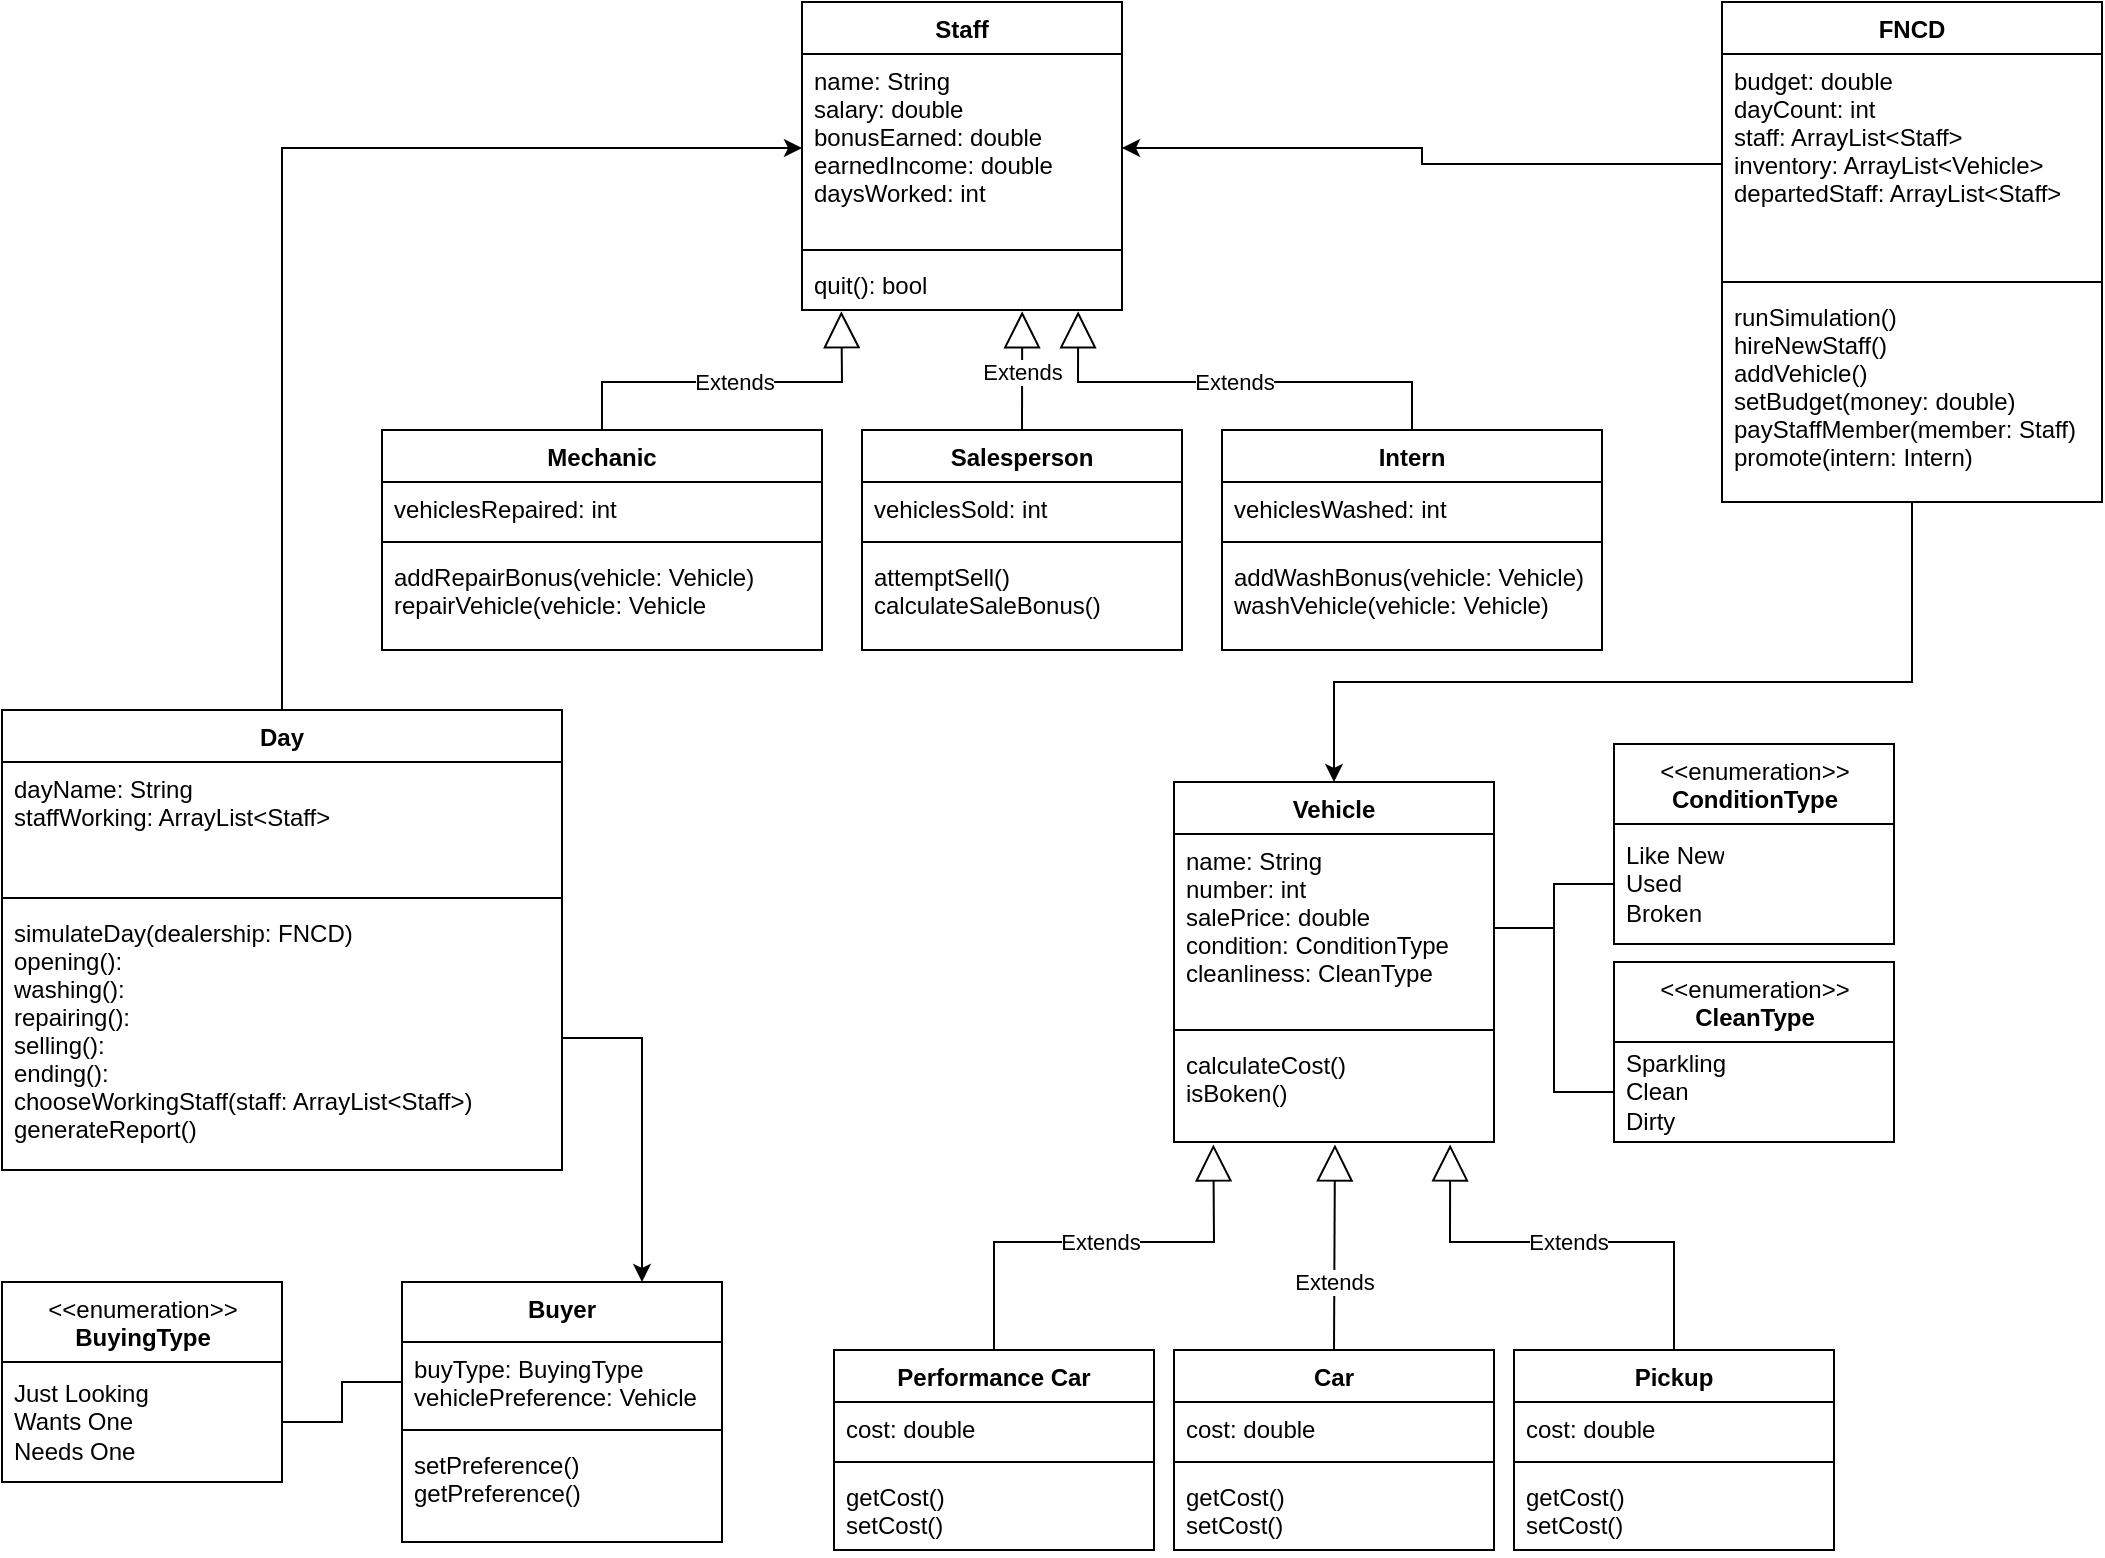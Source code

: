 <mxfile version="20.8.18" type="device"><diagram name="Page-1" id="t615IpKrebfOkQAuINTM"><mxGraphModel dx="1763" dy="477" grid="1" gridSize="10" guides="1" tooltips="1" connect="1" arrows="1" fold="1" page="1" pageScale="1" pageWidth="850" pageHeight="1100" math="0" shadow="0"><root><mxCell id="0"/><mxCell id="1" parent="0"/><mxCell id="QfsyvB2copFPXGvnGD3D-1" value="Staff" style="swimlane;fontStyle=1;align=center;verticalAlign=top;childLayout=stackLayout;horizontal=1;startSize=26;horizontalStack=0;resizeParent=1;resizeParentMax=0;resizeLast=0;collapsible=1;marginBottom=0;" vertex="1" parent="1"><mxGeometry x="90" y="20" width="160" height="154" as="geometry"/></mxCell><mxCell id="QfsyvB2copFPXGvnGD3D-2" value="name: String&#10;salary: double&#10;bonusEarned: double&#10;earnedIncome: double&#10;daysWorked: int" style="text;strokeColor=none;fillColor=none;align=left;verticalAlign=top;spacingLeft=4;spacingRight=4;overflow=hidden;rotatable=0;points=[[0,0.5],[1,0.5]];portConstraint=eastwest;" vertex="1" parent="QfsyvB2copFPXGvnGD3D-1"><mxGeometry y="26" width="160" height="94" as="geometry"/></mxCell><mxCell id="QfsyvB2copFPXGvnGD3D-3" value="" style="line;strokeWidth=1;fillColor=none;align=left;verticalAlign=middle;spacingTop=-1;spacingLeft=3;spacingRight=3;rotatable=0;labelPosition=right;points=[];portConstraint=eastwest;strokeColor=inherit;" vertex="1" parent="QfsyvB2copFPXGvnGD3D-1"><mxGeometry y="120" width="160" height="8" as="geometry"/></mxCell><mxCell id="QfsyvB2copFPXGvnGD3D-4" value="quit(): bool" style="text;strokeColor=none;fillColor=none;align=left;verticalAlign=top;spacingLeft=4;spacingRight=4;overflow=hidden;rotatable=0;points=[[0,0.5],[1,0.5]];portConstraint=eastwest;" vertex="1" parent="QfsyvB2copFPXGvnGD3D-1"><mxGeometry y="128" width="160" height="26" as="geometry"/></mxCell><mxCell id="QfsyvB2copFPXGvnGD3D-5" value="Salesperson" style="swimlane;fontStyle=1;align=center;verticalAlign=top;childLayout=stackLayout;horizontal=1;startSize=26;horizontalStack=0;resizeParent=1;resizeParentMax=0;resizeLast=0;collapsible=1;marginBottom=0;" vertex="1" parent="1"><mxGeometry x="120" y="234" width="160" height="110" as="geometry"/></mxCell><mxCell id="QfsyvB2copFPXGvnGD3D-6" value="vehiclesSold: int" style="text;strokeColor=none;fillColor=none;align=left;verticalAlign=top;spacingLeft=4;spacingRight=4;overflow=hidden;rotatable=0;points=[[0,0.5],[1,0.5]];portConstraint=eastwest;" vertex="1" parent="QfsyvB2copFPXGvnGD3D-5"><mxGeometry y="26" width="160" height="26" as="geometry"/></mxCell><mxCell id="QfsyvB2copFPXGvnGD3D-7" value="" style="line;strokeWidth=1;fillColor=none;align=left;verticalAlign=middle;spacingTop=-1;spacingLeft=3;spacingRight=3;rotatable=0;labelPosition=right;points=[];portConstraint=eastwest;strokeColor=inherit;" vertex="1" parent="QfsyvB2copFPXGvnGD3D-5"><mxGeometry y="52" width="160" height="8" as="geometry"/></mxCell><mxCell id="QfsyvB2copFPXGvnGD3D-8" value="attemptSell()&#10;calculateSaleBonus()" style="text;strokeColor=none;fillColor=none;align=left;verticalAlign=top;spacingLeft=4;spacingRight=4;overflow=hidden;rotatable=0;points=[[0,0.5],[1,0.5]];portConstraint=eastwest;" vertex="1" parent="QfsyvB2copFPXGvnGD3D-5"><mxGeometry y="60" width="160" height="50" as="geometry"/></mxCell><mxCell id="QfsyvB2copFPXGvnGD3D-9" value="Intern" style="swimlane;fontStyle=1;align=center;verticalAlign=top;childLayout=stackLayout;horizontal=1;startSize=26;horizontalStack=0;resizeParent=1;resizeParentMax=0;resizeLast=0;collapsible=1;marginBottom=0;" vertex="1" parent="1"><mxGeometry x="300" y="234" width="190" height="110" as="geometry"/></mxCell><mxCell id="QfsyvB2copFPXGvnGD3D-10" value="vehiclesWashed: int" style="text;strokeColor=none;fillColor=none;align=left;verticalAlign=top;spacingLeft=4;spacingRight=4;overflow=hidden;rotatable=0;points=[[0,0.5],[1,0.5]];portConstraint=eastwest;" vertex="1" parent="QfsyvB2copFPXGvnGD3D-9"><mxGeometry y="26" width="190" height="26" as="geometry"/></mxCell><mxCell id="QfsyvB2copFPXGvnGD3D-11" value="" style="line;strokeWidth=1;fillColor=none;align=left;verticalAlign=middle;spacingTop=-1;spacingLeft=3;spacingRight=3;rotatable=0;labelPosition=right;points=[];portConstraint=eastwest;strokeColor=inherit;" vertex="1" parent="QfsyvB2copFPXGvnGD3D-9"><mxGeometry y="52" width="190" height="8" as="geometry"/></mxCell><mxCell id="QfsyvB2copFPXGvnGD3D-12" value="addWashBonus(vehicle: Vehicle)&#10;washVehicle(vehicle: Vehicle)" style="text;strokeColor=none;fillColor=none;align=left;verticalAlign=top;spacingLeft=4;spacingRight=4;overflow=hidden;rotatable=0;points=[[0,0.5],[1,0.5]];portConstraint=eastwest;" vertex="1" parent="QfsyvB2copFPXGvnGD3D-9"><mxGeometry y="60" width="190" height="50" as="geometry"/></mxCell><mxCell id="QfsyvB2copFPXGvnGD3D-19" value="Mechanic" style="swimlane;fontStyle=1;align=center;verticalAlign=top;childLayout=stackLayout;horizontal=1;startSize=26;horizontalStack=0;resizeParent=1;resizeParentMax=0;resizeLast=0;collapsible=1;marginBottom=0;" vertex="1" parent="1"><mxGeometry x="-120" y="234" width="220" height="110" as="geometry"/></mxCell><mxCell id="QfsyvB2copFPXGvnGD3D-20" value="vehiclesRepaired: int" style="text;strokeColor=none;fillColor=none;align=left;verticalAlign=top;spacingLeft=4;spacingRight=4;overflow=hidden;rotatable=0;points=[[0,0.5],[1,0.5]];portConstraint=eastwest;" vertex="1" parent="QfsyvB2copFPXGvnGD3D-19"><mxGeometry y="26" width="220" height="26" as="geometry"/></mxCell><mxCell id="QfsyvB2copFPXGvnGD3D-21" value="" style="line;strokeWidth=1;fillColor=none;align=left;verticalAlign=middle;spacingTop=-1;spacingLeft=3;spacingRight=3;rotatable=0;labelPosition=right;points=[];portConstraint=eastwest;strokeColor=inherit;" vertex="1" parent="QfsyvB2copFPXGvnGD3D-19"><mxGeometry y="52" width="220" height="8" as="geometry"/></mxCell><mxCell id="QfsyvB2copFPXGvnGD3D-22" value="addRepairBonus(vehicle: Vehicle)&#10;repairVehicle(vehicle: Vehicle" style="text;strokeColor=none;fillColor=none;align=left;verticalAlign=top;spacingLeft=4;spacingRight=4;overflow=hidden;rotatable=0;points=[[0,0.5],[1,0.5]];portConstraint=eastwest;" vertex="1" parent="QfsyvB2copFPXGvnGD3D-19"><mxGeometry y="60" width="220" height="50" as="geometry"/></mxCell><mxCell id="QfsyvB2copFPXGvnGD3D-23" value="Extends" style="endArrow=block;endSize=16;endFill=0;html=1;rounded=0;exitX=0.5;exitY=0;exitDx=0;exitDy=0;entryX=0.688;entryY=1.023;entryDx=0;entryDy=0;entryPerimeter=0;" edge="1" parent="1" source="QfsyvB2copFPXGvnGD3D-5" target="QfsyvB2copFPXGvnGD3D-4"><mxGeometry width="160" relative="1" as="geometry"><mxPoint x="290" y="220" as="sourcePoint"/><mxPoint x="260" y="180" as="targetPoint"/></mxGeometry></mxCell><mxCell id="QfsyvB2copFPXGvnGD3D-24" value="Extends" style="endArrow=block;endSize=16;endFill=0;html=1;rounded=0;exitX=0.5;exitY=0;exitDx=0;exitDy=0;entryX=0.863;entryY=1.023;entryDx=0;entryDy=0;entryPerimeter=0;" edge="1" parent="1" source="QfsyvB2copFPXGvnGD3D-9" target="QfsyvB2copFPXGvnGD3D-4"><mxGeometry width="160" relative="1" as="geometry"><mxPoint x="270" y="244" as="sourcePoint"/><mxPoint x="270" y="180" as="targetPoint"/><Array as="points"><mxPoint x="395" y="210"/><mxPoint x="228" y="210"/></Array></mxGeometry></mxCell><mxCell id="QfsyvB2copFPXGvnGD3D-25" value="Extends" style="endArrow=block;endSize=16;endFill=0;html=1;rounded=0;exitX=0.5;exitY=0;exitDx=0;exitDy=0;entryX=0.123;entryY=1.023;entryDx=0;entryDy=0;entryPerimeter=0;" edge="1" parent="1" source="QfsyvB2copFPXGvnGD3D-19" target="QfsyvB2copFPXGvnGD3D-4"><mxGeometry width="160" relative="1" as="geometry"><mxPoint x="440" y="244" as="sourcePoint"/><mxPoint x="200" y="170" as="targetPoint"/><Array as="points"><mxPoint x="-10" y="210"/><mxPoint x="110" y="210"/></Array></mxGeometry></mxCell><mxCell id="QfsyvB2copFPXGvnGD3D-26" value="Vehicle" style="swimlane;fontStyle=1;align=center;verticalAlign=top;childLayout=stackLayout;horizontal=1;startSize=26;horizontalStack=0;resizeParent=1;resizeParentMax=0;resizeLast=0;collapsible=1;marginBottom=0;" vertex="1" parent="1"><mxGeometry x="276" y="410" width="160" height="180" as="geometry"/></mxCell><mxCell id="QfsyvB2copFPXGvnGD3D-27" value="name: String&#10;number: int&#10;salePrice: double&#10;condition: ConditionType&#10;cleanliness: CleanType" style="text;strokeColor=none;fillColor=none;align=left;verticalAlign=top;spacingLeft=4;spacingRight=4;overflow=hidden;rotatable=0;points=[[0,0.5],[1,0.5]];portConstraint=eastwest;" vertex="1" parent="QfsyvB2copFPXGvnGD3D-26"><mxGeometry y="26" width="160" height="94" as="geometry"/></mxCell><mxCell id="QfsyvB2copFPXGvnGD3D-28" value="" style="line;strokeWidth=1;fillColor=none;align=left;verticalAlign=middle;spacingTop=-1;spacingLeft=3;spacingRight=3;rotatable=0;labelPosition=right;points=[];portConstraint=eastwest;strokeColor=inherit;" vertex="1" parent="QfsyvB2copFPXGvnGD3D-26"><mxGeometry y="120" width="160" height="8" as="geometry"/></mxCell><mxCell id="QfsyvB2copFPXGvnGD3D-29" value="calculateCost()&#10;isBoken()" style="text;strokeColor=none;fillColor=none;align=left;verticalAlign=top;spacingLeft=4;spacingRight=4;overflow=hidden;rotatable=0;points=[[0,0.5],[1,0.5]];portConstraint=eastwest;" vertex="1" parent="QfsyvB2copFPXGvnGD3D-26"><mxGeometry y="128" width="160" height="52" as="geometry"/></mxCell><mxCell id="QfsyvB2copFPXGvnGD3D-30" value="Car" style="swimlane;fontStyle=1;align=center;verticalAlign=top;childLayout=stackLayout;horizontal=1;startSize=26;horizontalStack=0;resizeParent=1;resizeParentMax=0;resizeLast=0;collapsible=1;marginBottom=0;" vertex="1" parent="1"><mxGeometry x="276" y="694" width="160" height="100" as="geometry"/></mxCell><mxCell id="QfsyvB2copFPXGvnGD3D-31" value="cost: double" style="text;strokeColor=none;fillColor=none;align=left;verticalAlign=top;spacingLeft=4;spacingRight=4;overflow=hidden;rotatable=0;points=[[0,0.5],[1,0.5]];portConstraint=eastwest;" vertex="1" parent="QfsyvB2copFPXGvnGD3D-30"><mxGeometry y="26" width="160" height="26" as="geometry"/></mxCell><mxCell id="QfsyvB2copFPXGvnGD3D-32" value="" style="line;strokeWidth=1;fillColor=none;align=left;verticalAlign=middle;spacingTop=-1;spacingLeft=3;spacingRight=3;rotatable=0;labelPosition=right;points=[];portConstraint=eastwest;strokeColor=inherit;" vertex="1" parent="QfsyvB2copFPXGvnGD3D-30"><mxGeometry y="52" width="160" height="8" as="geometry"/></mxCell><mxCell id="QfsyvB2copFPXGvnGD3D-33" value="getCost()&#10;setCost()" style="text;strokeColor=none;fillColor=none;align=left;verticalAlign=top;spacingLeft=4;spacingRight=4;overflow=hidden;rotatable=0;points=[[0,0.5],[1,0.5]];portConstraint=eastwest;" vertex="1" parent="QfsyvB2copFPXGvnGD3D-30"><mxGeometry y="60" width="160" height="40" as="geometry"/></mxCell><mxCell id="QfsyvB2copFPXGvnGD3D-34" value="Pickup" style="swimlane;fontStyle=1;align=center;verticalAlign=top;childLayout=stackLayout;horizontal=1;startSize=26;horizontalStack=0;resizeParent=1;resizeParentMax=0;resizeLast=0;collapsible=1;marginBottom=0;" vertex="1" parent="1"><mxGeometry x="446" y="694" width="160" height="100" as="geometry"/></mxCell><mxCell id="QfsyvB2copFPXGvnGD3D-35" value="cost: double" style="text;strokeColor=none;fillColor=none;align=left;verticalAlign=top;spacingLeft=4;spacingRight=4;overflow=hidden;rotatable=0;points=[[0,0.5],[1,0.5]];portConstraint=eastwest;" vertex="1" parent="QfsyvB2copFPXGvnGD3D-34"><mxGeometry y="26" width="160" height="26" as="geometry"/></mxCell><mxCell id="QfsyvB2copFPXGvnGD3D-36" value="" style="line;strokeWidth=1;fillColor=none;align=left;verticalAlign=middle;spacingTop=-1;spacingLeft=3;spacingRight=3;rotatable=0;labelPosition=right;points=[];portConstraint=eastwest;strokeColor=inherit;" vertex="1" parent="QfsyvB2copFPXGvnGD3D-34"><mxGeometry y="52" width="160" height="8" as="geometry"/></mxCell><mxCell id="QfsyvB2copFPXGvnGD3D-37" value="getCost()&#10;setCost()" style="text;strokeColor=none;fillColor=none;align=left;verticalAlign=top;spacingLeft=4;spacingRight=4;overflow=hidden;rotatable=0;points=[[0,0.5],[1,0.5]];portConstraint=eastwest;" vertex="1" parent="QfsyvB2copFPXGvnGD3D-34"><mxGeometry y="60" width="160" height="40" as="geometry"/></mxCell><mxCell id="QfsyvB2copFPXGvnGD3D-38" value="Performance Car" style="swimlane;fontStyle=1;align=center;verticalAlign=top;childLayout=stackLayout;horizontal=1;startSize=26;horizontalStack=0;resizeParent=1;resizeParentMax=0;resizeLast=0;collapsible=1;marginBottom=0;" vertex="1" parent="1"><mxGeometry x="106" y="694" width="160" height="100" as="geometry"/></mxCell><mxCell id="QfsyvB2copFPXGvnGD3D-39" value="cost: double" style="text;strokeColor=none;fillColor=none;align=left;verticalAlign=top;spacingLeft=4;spacingRight=4;overflow=hidden;rotatable=0;points=[[0,0.5],[1,0.5]];portConstraint=eastwest;" vertex="1" parent="QfsyvB2copFPXGvnGD3D-38"><mxGeometry y="26" width="160" height="26" as="geometry"/></mxCell><mxCell id="QfsyvB2copFPXGvnGD3D-40" value="" style="line;strokeWidth=1;fillColor=none;align=left;verticalAlign=middle;spacingTop=-1;spacingLeft=3;spacingRight=3;rotatable=0;labelPosition=right;points=[];portConstraint=eastwest;strokeColor=inherit;" vertex="1" parent="QfsyvB2copFPXGvnGD3D-38"><mxGeometry y="52" width="160" height="8" as="geometry"/></mxCell><mxCell id="QfsyvB2copFPXGvnGD3D-41" value="getCost()&#10;setCost()" style="text;strokeColor=none;fillColor=none;align=left;verticalAlign=top;spacingLeft=4;spacingRight=4;overflow=hidden;rotatable=0;points=[[0,0.5],[1,0.5]];portConstraint=eastwest;" vertex="1" parent="QfsyvB2copFPXGvnGD3D-38"><mxGeometry y="60" width="160" height="40" as="geometry"/></mxCell><mxCell id="QfsyvB2copFPXGvnGD3D-42" value="Extends" style="endArrow=block;endSize=16;endFill=0;html=1;rounded=0;exitX=0.5;exitY=0;exitDx=0;exitDy=0;entryX=0.503;entryY=1.023;entryDx=0;entryDy=0;entryPerimeter=0;" edge="1" parent="1" source="QfsyvB2copFPXGvnGD3D-30" target="QfsyvB2copFPXGvnGD3D-29"><mxGeometry x="-0.327" width="160" relative="1" as="geometry"><mxPoint x="386" y="629" as="sourcePoint"/><mxPoint x="356" y="589" as="targetPoint"/><mxPoint as="offset"/></mxGeometry></mxCell><mxCell id="QfsyvB2copFPXGvnGD3D-43" value="Extends" style="endArrow=block;endSize=16;endFill=0;html=1;rounded=0;exitX=0.5;exitY=0;exitDx=0;exitDy=0;entryX=0.863;entryY=1.023;entryDx=0;entryDy=0;entryPerimeter=0;" edge="1" parent="1" source="QfsyvB2copFPXGvnGD3D-34" target="QfsyvB2copFPXGvnGD3D-29"><mxGeometry width="160" relative="1" as="geometry"><mxPoint x="366" y="653" as="sourcePoint"/><mxPoint x="366" y="589" as="targetPoint"/><Array as="points"><mxPoint x="526" y="640"/><mxPoint x="414" y="640"/></Array></mxGeometry></mxCell><mxCell id="QfsyvB2copFPXGvnGD3D-44" value="Extends" style="endArrow=block;endSize=16;endFill=0;html=1;rounded=0;exitX=0.5;exitY=0;exitDx=0;exitDy=0;entryX=0.123;entryY=1.023;entryDx=0;entryDy=0;entryPerimeter=0;" edge="1" parent="1" source="QfsyvB2copFPXGvnGD3D-38" target="QfsyvB2copFPXGvnGD3D-29"><mxGeometry width="160" relative="1" as="geometry"><mxPoint x="536" y="653" as="sourcePoint"/><mxPoint x="296" y="579" as="targetPoint"/><Array as="points"><mxPoint x="186" y="640"/><mxPoint x="296" y="640"/></Array></mxGeometry></mxCell><mxCell id="QfsyvB2copFPXGvnGD3D-45" value="FNCD" style="swimlane;fontStyle=1;align=center;verticalAlign=top;childLayout=stackLayout;horizontal=1;startSize=26;horizontalStack=0;resizeParent=1;resizeParentMax=0;resizeLast=0;collapsible=1;marginBottom=0;" vertex="1" parent="1"><mxGeometry x="550" y="20" width="190" height="250" as="geometry"/></mxCell><mxCell id="QfsyvB2copFPXGvnGD3D-46" value="budget: double&#10;dayCount: int&#10;staff: ArrayList&lt;Staff&gt;&#10;inventory: ArrayList&lt;Vehicle&gt;&#10;departedStaff: ArrayList&lt;Staff&gt;" style="text;strokeColor=none;fillColor=none;align=left;verticalAlign=top;spacingLeft=4;spacingRight=4;overflow=hidden;rotatable=0;points=[[0,0.5],[1,0.5]];portConstraint=eastwest;" vertex="1" parent="QfsyvB2copFPXGvnGD3D-45"><mxGeometry y="26" width="190" height="110" as="geometry"/></mxCell><mxCell id="QfsyvB2copFPXGvnGD3D-47" value="" style="line;strokeWidth=1;fillColor=none;align=left;verticalAlign=middle;spacingTop=-1;spacingLeft=3;spacingRight=3;rotatable=0;labelPosition=right;points=[];portConstraint=eastwest;strokeColor=inherit;" vertex="1" parent="QfsyvB2copFPXGvnGD3D-45"><mxGeometry y="136" width="190" height="8" as="geometry"/></mxCell><mxCell id="QfsyvB2copFPXGvnGD3D-48" value="runSimulation()&#10;hireNewStaff()&#10;addVehicle()&#10;setBudget(money: double)&#10;payStaffMember(member: Staff)&#10;promote(intern: Intern)" style="text;strokeColor=none;fillColor=none;align=left;verticalAlign=top;spacingLeft=4;spacingRight=4;overflow=hidden;rotatable=0;points=[[0,0.5],[1,0.5]];portConstraint=eastwest;" vertex="1" parent="QfsyvB2copFPXGvnGD3D-45"><mxGeometry y="144" width="190" height="106" as="geometry"/></mxCell><mxCell id="QfsyvB2copFPXGvnGD3D-98" style="edgeStyle=orthogonalEdgeStyle;rounded=0;orthogonalLoop=1;jettySize=auto;html=1;entryX=0;entryY=0.5;entryDx=0;entryDy=0;" edge="1" parent="1" source="QfsyvB2copFPXGvnGD3D-53" target="QfsyvB2copFPXGvnGD3D-2"><mxGeometry relative="1" as="geometry"/></mxCell><mxCell id="QfsyvB2copFPXGvnGD3D-53" value="Day" style="swimlane;fontStyle=1;align=center;verticalAlign=top;childLayout=stackLayout;horizontal=1;startSize=26;horizontalStack=0;resizeParent=1;resizeParentMax=0;resizeLast=0;collapsible=1;marginBottom=0;" vertex="1" parent="1"><mxGeometry x="-310" y="374" width="280" height="230" as="geometry"/></mxCell><mxCell id="QfsyvB2copFPXGvnGD3D-54" value="dayName: String&#10;staffWorking: ArrayList&lt;Staff&gt;" style="text;strokeColor=none;fillColor=none;align=left;verticalAlign=top;spacingLeft=4;spacingRight=4;overflow=hidden;rotatable=0;points=[[0,0.5],[1,0.5]];portConstraint=eastwest;" vertex="1" parent="QfsyvB2copFPXGvnGD3D-53"><mxGeometry y="26" width="280" height="64" as="geometry"/></mxCell><mxCell id="QfsyvB2copFPXGvnGD3D-55" value="" style="line;strokeWidth=1;fillColor=none;align=left;verticalAlign=middle;spacingTop=-1;spacingLeft=3;spacingRight=3;rotatable=0;labelPosition=right;points=[];portConstraint=eastwest;strokeColor=inherit;" vertex="1" parent="QfsyvB2copFPXGvnGD3D-53"><mxGeometry y="90" width="280" height="8" as="geometry"/></mxCell><mxCell id="QfsyvB2copFPXGvnGD3D-56" value="simulateDay(dealership: FNCD)&#10;opening(): &#10;washing():&#10;repairing():&#10;selling():&#10;ending():&#10;chooseWorkingStaff(staff: ArrayList&lt;Staff&gt;)&#10;generateReport()" style="text;strokeColor=none;fillColor=none;align=left;verticalAlign=top;spacingLeft=4;spacingRight=4;overflow=hidden;rotatable=0;points=[[0,0.5],[1,0.5]];portConstraint=eastwest;" vertex="1" parent="QfsyvB2copFPXGvnGD3D-53"><mxGeometry y="98" width="280" height="132" as="geometry"/></mxCell><mxCell id="QfsyvB2copFPXGvnGD3D-61" value="&amp;lt;&amp;lt;enumeration&amp;gt;&amp;gt;&lt;br&gt;&lt;b&gt;ConditionType&lt;/b&gt;" style="swimlane;fontStyle=0;align=center;verticalAlign=top;childLayout=stackLayout;horizontal=1;startSize=40;horizontalStack=0;resizeParent=1;resizeParentMax=0;resizeLast=0;collapsible=0;marginBottom=0;html=1;" vertex="1" parent="1"><mxGeometry x="496" y="391" width="140" height="100" as="geometry"/></mxCell><mxCell id="QfsyvB2copFPXGvnGD3D-62" value="Like New&lt;br&gt;Used&lt;br&gt;Broken" style="text;html=1;strokeColor=none;fillColor=none;align=left;verticalAlign=middle;spacingLeft=4;spacingRight=4;overflow=hidden;rotatable=0;points=[[0,0.5],[1,0.5]];portConstraint=eastwest;" vertex="1" parent="QfsyvB2copFPXGvnGD3D-61"><mxGeometry y="40" width="140" height="60" as="geometry"/></mxCell><mxCell id="QfsyvB2copFPXGvnGD3D-63" value="&amp;lt;&amp;lt;enumeration&amp;gt;&amp;gt;&lt;br&gt;&lt;b&gt;CleanType&lt;/b&gt;" style="swimlane;fontStyle=0;align=center;verticalAlign=top;childLayout=stackLayout;horizontal=1;startSize=40;horizontalStack=0;resizeParent=1;resizeParentMax=0;resizeLast=0;collapsible=0;marginBottom=0;html=1;" vertex="1" parent="1"><mxGeometry x="496" y="500" width="140" height="90" as="geometry"/></mxCell><mxCell id="QfsyvB2copFPXGvnGD3D-64" value="Sparkling&lt;br&gt;Clean&lt;br&gt;Dirty" style="text;html=1;strokeColor=none;fillColor=none;align=left;verticalAlign=middle;spacingLeft=4;spacingRight=4;overflow=hidden;rotatable=0;points=[[0,0.5],[1,0.5]];portConstraint=eastwest;" vertex="1" parent="QfsyvB2copFPXGvnGD3D-63"><mxGeometry y="40" width="140" height="50" as="geometry"/></mxCell><mxCell id="QfsyvB2copFPXGvnGD3D-66" value="" style="endArrow=none;html=1;edgeStyle=orthogonalEdgeStyle;rounded=0;entryX=0;entryY=0.5;entryDx=0;entryDy=0;exitX=1;exitY=0.5;exitDx=0;exitDy=0;" edge="1" parent="1" source="QfsyvB2copFPXGvnGD3D-27" target="QfsyvB2copFPXGvnGD3D-64"><mxGeometry relative="1" as="geometry"><mxPoint x="446" y="565" as="sourcePoint"/><mxPoint x="606" y="565" as="targetPoint"/></mxGeometry></mxCell><mxCell id="QfsyvB2copFPXGvnGD3D-69" value="" style="endArrow=none;html=1;edgeStyle=orthogonalEdgeStyle;rounded=0;entryX=0;entryY=0.5;entryDx=0;entryDy=0;exitX=1;exitY=0.5;exitDx=0;exitDy=0;" edge="1" parent="1" source="QfsyvB2copFPXGvnGD3D-27" target="QfsyvB2copFPXGvnGD3D-62"><mxGeometry relative="1" as="geometry"><mxPoint x="306" y="410" as="sourcePoint"/><mxPoint x="466" y="410" as="targetPoint"/></mxGeometry></mxCell><mxCell id="QfsyvB2copFPXGvnGD3D-86" value="Buyer" style="swimlane;fontStyle=1;align=center;verticalAlign=top;childLayout=stackLayout;horizontal=1;startSize=30;horizontalStack=0;resizeParent=1;resizeParentMax=0;resizeLast=0;collapsible=1;marginBottom=0;" vertex="1" parent="1"><mxGeometry x="-110" y="660" width="160" height="130" as="geometry"/></mxCell><mxCell id="QfsyvB2copFPXGvnGD3D-87" value="buyType: BuyingType&#10;vehiclePreference: Vehicle" style="text;strokeColor=none;fillColor=none;align=left;verticalAlign=top;spacingLeft=4;spacingRight=4;overflow=hidden;rotatable=0;points=[[0,0.5],[1,0.5]];portConstraint=eastwest;" vertex="1" parent="QfsyvB2copFPXGvnGD3D-86"><mxGeometry y="30" width="160" height="40" as="geometry"/></mxCell><mxCell id="QfsyvB2copFPXGvnGD3D-88" value="" style="line;strokeWidth=1;fillColor=none;align=left;verticalAlign=middle;spacingTop=-1;spacingLeft=3;spacingRight=3;rotatable=0;labelPosition=right;points=[];portConstraint=eastwest;strokeColor=inherit;" vertex="1" parent="QfsyvB2copFPXGvnGD3D-86"><mxGeometry y="70" width="160" height="8" as="geometry"/></mxCell><mxCell id="QfsyvB2copFPXGvnGD3D-89" value="setPreference()&#10;getPreference()&#10;" style="text;strokeColor=none;fillColor=none;align=left;verticalAlign=top;spacingLeft=4;spacingRight=4;overflow=hidden;rotatable=0;points=[[0,0.5],[1,0.5]];portConstraint=eastwest;" vertex="1" parent="QfsyvB2copFPXGvnGD3D-86"><mxGeometry y="78" width="160" height="52" as="geometry"/></mxCell><mxCell id="QfsyvB2copFPXGvnGD3D-90" value="&amp;lt;&amp;lt;enumeration&amp;gt;&amp;gt;&lt;br&gt;&lt;b&gt;BuyingType&lt;/b&gt;" style="swimlane;fontStyle=0;align=center;verticalAlign=top;childLayout=stackLayout;horizontal=1;startSize=40;horizontalStack=0;resizeParent=1;resizeParentMax=0;resizeLast=0;collapsible=0;marginBottom=0;html=1;" vertex="1" parent="1"><mxGeometry x="-310" y="660" width="140" height="100" as="geometry"/></mxCell><mxCell id="QfsyvB2copFPXGvnGD3D-91" value="Just Looking&lt;br&gt;Wants One&lt;br&gt;Needs One" style="text;html=1;strokeColor=none;fillColor=none;align=left;verticalAlign=middle;spacingLeft=4;spacingRight=4;overflow=hidden;rotatable=0;points=[[0,0.5],[1,0.5]];portConstraint=eastwest;" vertex="1" parent="QfsyvB2copFPXGvnGD3D-90"><mxGeometry y="40" width="140" height="60" as="geometry"/></mxCell><mxCell id="QfsyvB2copFPXGvnGD3D-93" value="" style="endArrow=none;html=1;edgeStyle=orthogonalEdgeStyle;rounded=0;entryX=0;entryY=0.5;entryDx=0;entryDy=0;exitX=1;exitY=0.5;exitDx=0;exitDy=0;" edge="1" parent="1" source="QfsyvB2copFPXGvnGD3D-91" target="QfsyvB2copFPXGvnGD3D-87"><mxGeometry relative="1" as="geometry"><mxPoint x="-260" y="990" as="sourcePoint"/><mxPoint x="-100" y="990" as="targetPoint"/></mxGeometry></mxCell><mxCell id="QfsyvB2copFPXGvnGD3D-96" style="edgeStyle=orthogonalEdgeStyle;rounded=0;orthogonalLoop=1;jettySize=auto;html=1;entryX=1;entryY=0.5;entryDx=0;entryDy=0;" edge="1" parent="1" source="QfsyvB2copFPXGvnGD3D-46" target="QfsyvB2copFPXGvnGD3D-2"><mxGeometry relative="1" as="geometry"/></mxCell><mxCell id="QfsyvB2copFPXGvnGD3D-97" style="edgeStyle=orthogonalEdgeStyle;rounded=0;orthogonalLoop=1;jettySize=auto;html=1;" edge="1" parent="1" source="QfsyvB2copFPXGvnGD3D-48" target="QfsyvB2copFPXGvnGD3D-26"><mxGeometry relative="1" as="geometry"><Array as="points"><mxPoint x="645" y="360"/><mxPoint x="356" y="360"/></Array></mxGeometry></mxCell><mxCell id="QfsyvB2copFPXGvnGD3D-99" style="edgeStyle=orthogonalEdgeStyle;rounded=0;orthogonalLoop=1;jettySize=auto;html=1;entryX=0.75;entryY=0;entryDx=0;entryDy=0;" edge="1" parent="1" source="QfsyvB2copFPXGvnGD3D-56" target="QfsyvB2copFPXGvnGD3D-86"><mxGeometry relative="1" as="geometry"/></mxCell></root></mxGraphModel></diagram></mxfile>